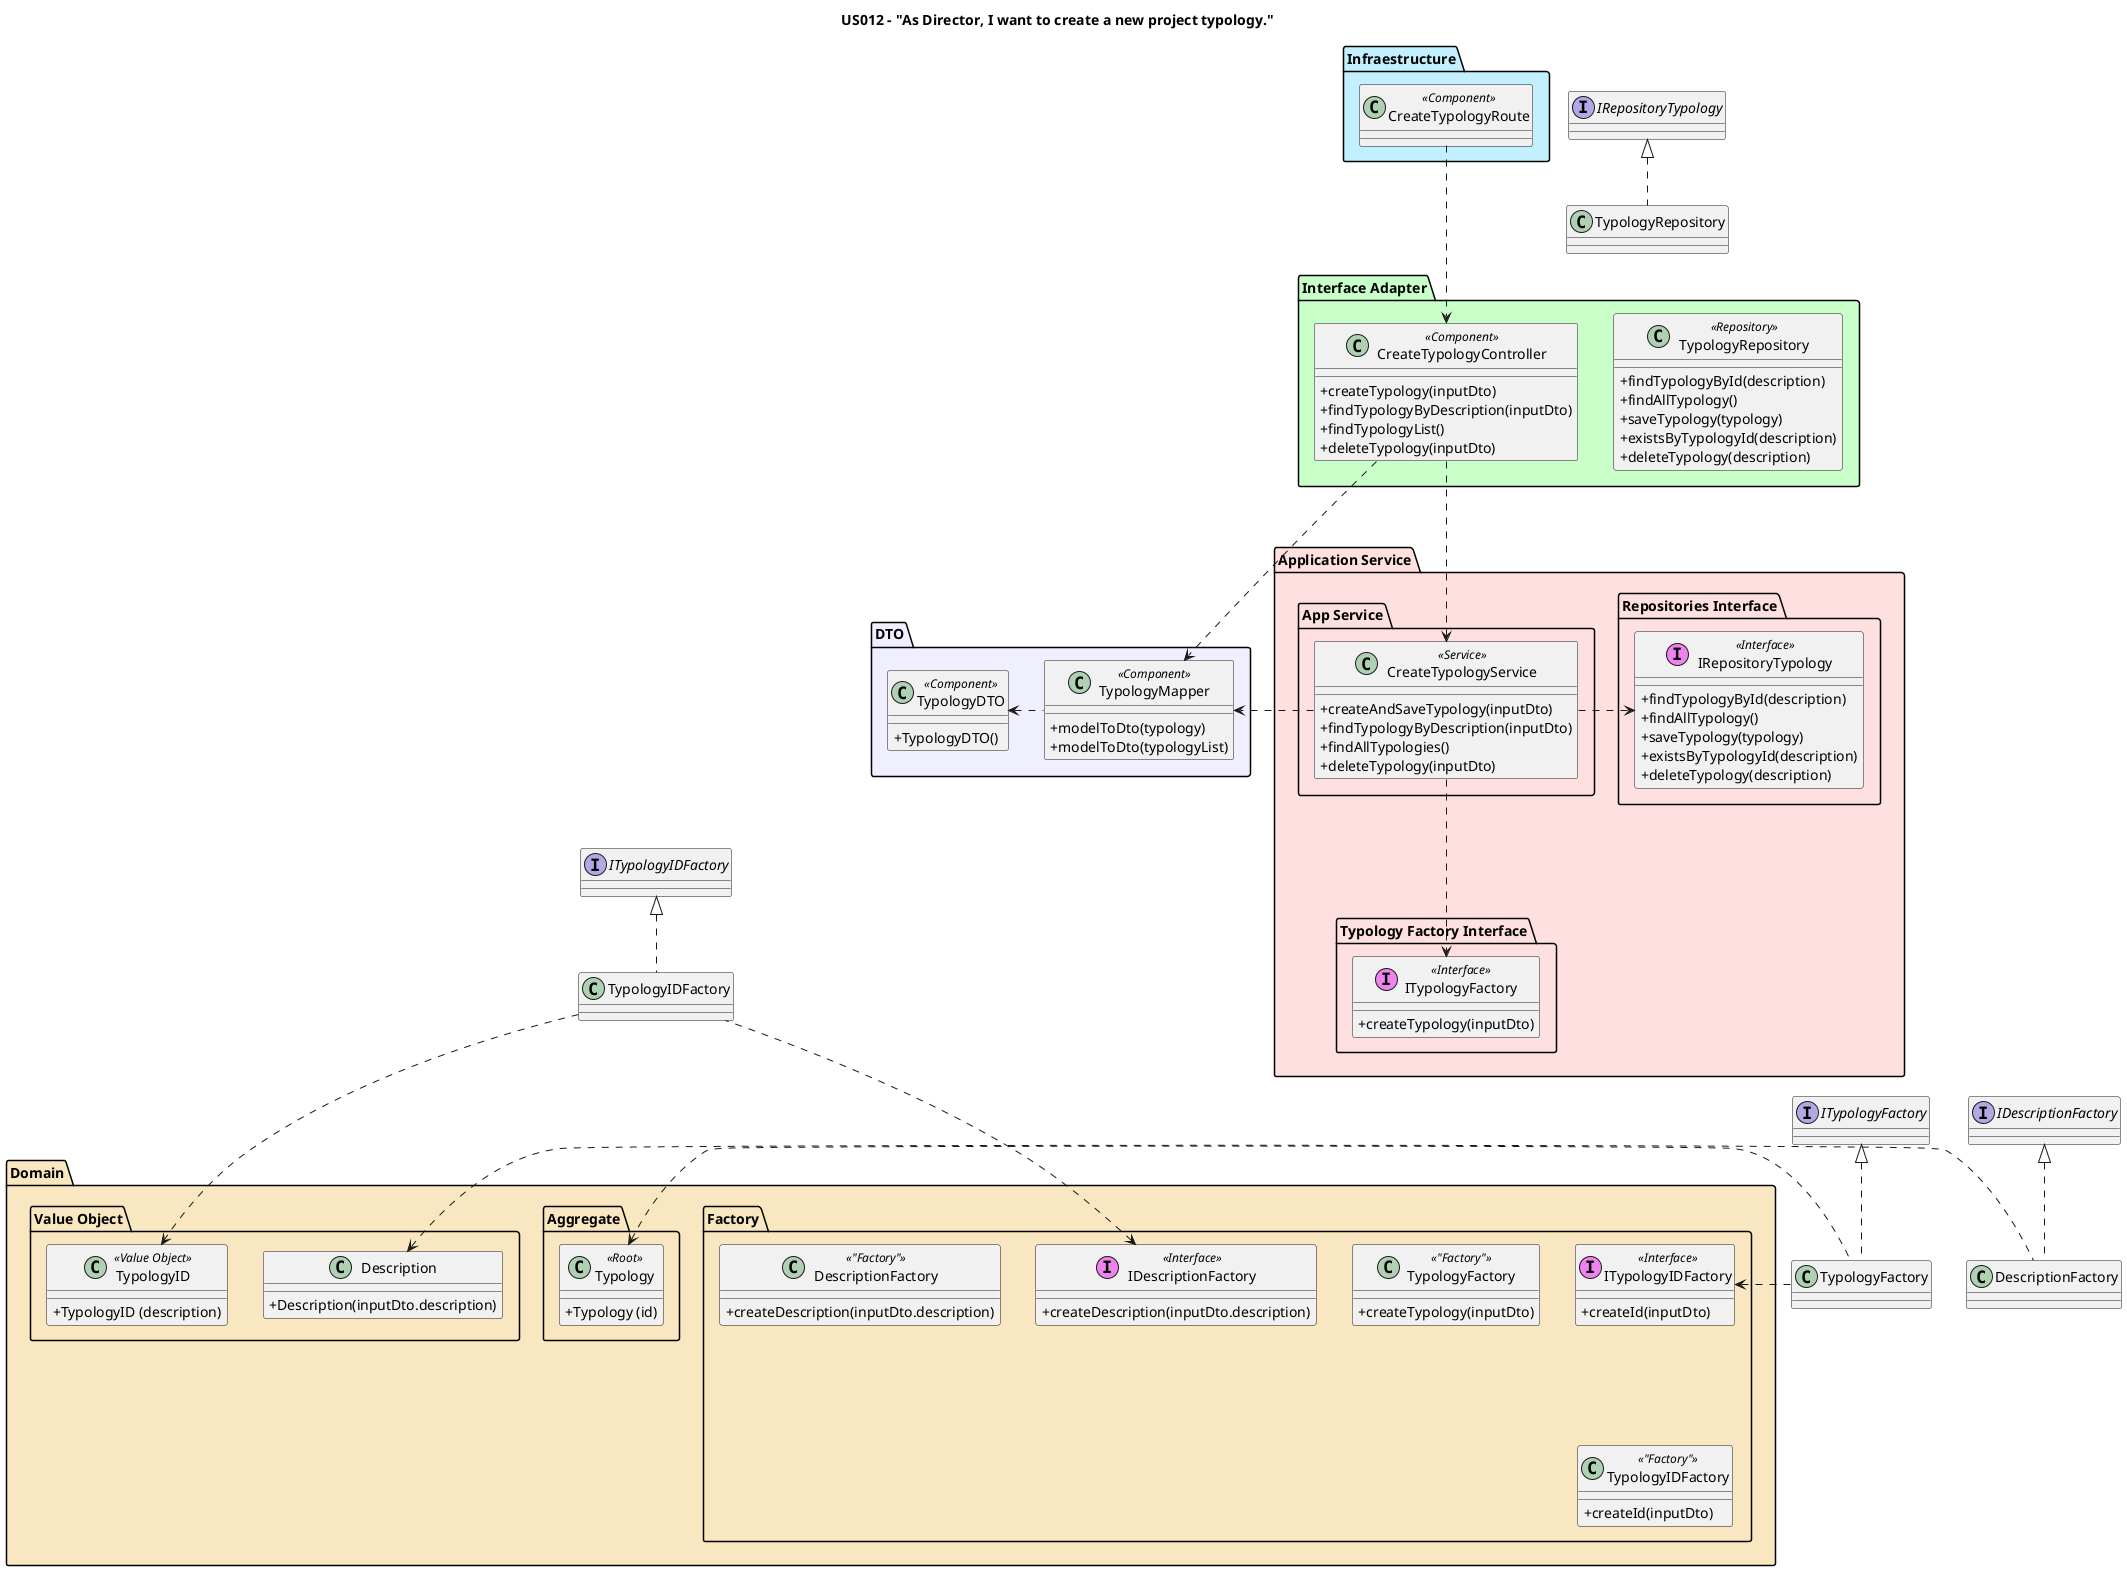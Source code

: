 @startuml

skinparam classAttributeIconSize 0

title US012 - "As Director, I want to create a new project typology."

package "Infraestructure" #application {
    class CreateTypologyRoute <<Component>>{
    }
}

package "Interface Adapter" #technology {
    class CreateTypologyController <<Component>>{
    +createTypology(inputDto)
    +findTypologyByDescription(inputDto)
    +findTypologyList()
    +deleteTypology(inputDto)
    }

    class TypologyRepository <<Repository>>{
    +findTypologyById(description)
    +findAllTypology()
    +saveTypology(typology)
    +existsByTypologyId(description)
    +deleteTypology(description)
    }
}

package "DTO" #motivation {
    class TypologyDTO <<Component>> {
    +TypologyDTO()
    }

    class TypologyMapper <<Component>> {
    +modelToDto(typology)
    +modelToDto(typologyList)
    }
}

package "Application Service" #implementation {
    package "App Service" {
        class CreateTypologyService <<Service>>{
        +createAndSaveTypology(inputDto)
        +findTypologyByDescription(inputDto)
        +findAllTypologies()
        +deleteTypology(inputDto)
        }
    }
    package "Repositories Interface" {
        class IRepositoryTypology <<(I, Violet) Interface>> {
            +findTypologyById(description)
            +findAllTypology()
            +saveTypology(typology)
            +existsByTypologyId(description)
            +deleteTypology(description)
        }
    }
    package "Typology Factory Interface" {
    class ITypologyFactory <<(I, Violet) Interface>> {
            +createTypology(inputDto)
            }
    }
}


package "Domain" #strategy {
    package "Factory" {
        class TypologyFactory <<"Factory">> {
        +createTypology(inputDto)
        }

        class TypologyIDFactory <<"Factory">> {
        +createId(inputDto)
        }
        class ITypologyIDFactory <<(I, Violet) Interface>> {
        +createId(inputDto)
        }
        class DescriptionFactory <<"Factory">> {
        +createDescription(inputDto.description)
        }
        class IDescriptionFactory <<(I, Violet) Interface>> {
        +createDescription(inputDto.description)
        }
    }

    package "Aggregate" {
        class Typology <<Root>>{
            +Typology (id)
        }
    }
    package "Value Object"  {
        class TypologyID <<Value Object>>{
        +TypologyID (description)
        }
        class Description {
        +Description(inputDto.description)
        }
    }
}

CreateTypologyRoute -down..> CreateTypologyController
CreateTypologyController -down..> CreateTypologyService
CreateTypologyController -right..> TypologyMapper
CreateTypologyService -right..> TypologyMapper
TypologyMapper -left..>TypologyDTO
CreateTypologyService -right..> IRepositoryTypology
CreateTypologyService -down..> ITypologyFactory
TypologyFactory -up[hidden]..> ITypologyFactory
class TypologyFactory implements ITypologyFactory
TypologyFactory -left..> Typology
IRepositoryTypology -up[hidden]..> TypologyRepository
class TypologyRepository implements IRepositoryTypology
TypologyFactory -right..> ITypologyIDFactory
TypologyIDFactory -up[hidden]..> ITypologyIDFactory
class TypologyIDFactory implements ITypologyIDFactory
TypologyIDFactory -down..> TypologyID
TypologyIDFactory -left..> IDescriptionFactory
class DescriptionFactory implements IDescriptionFactory
DescriptionFactory -left..> Description

@enduml